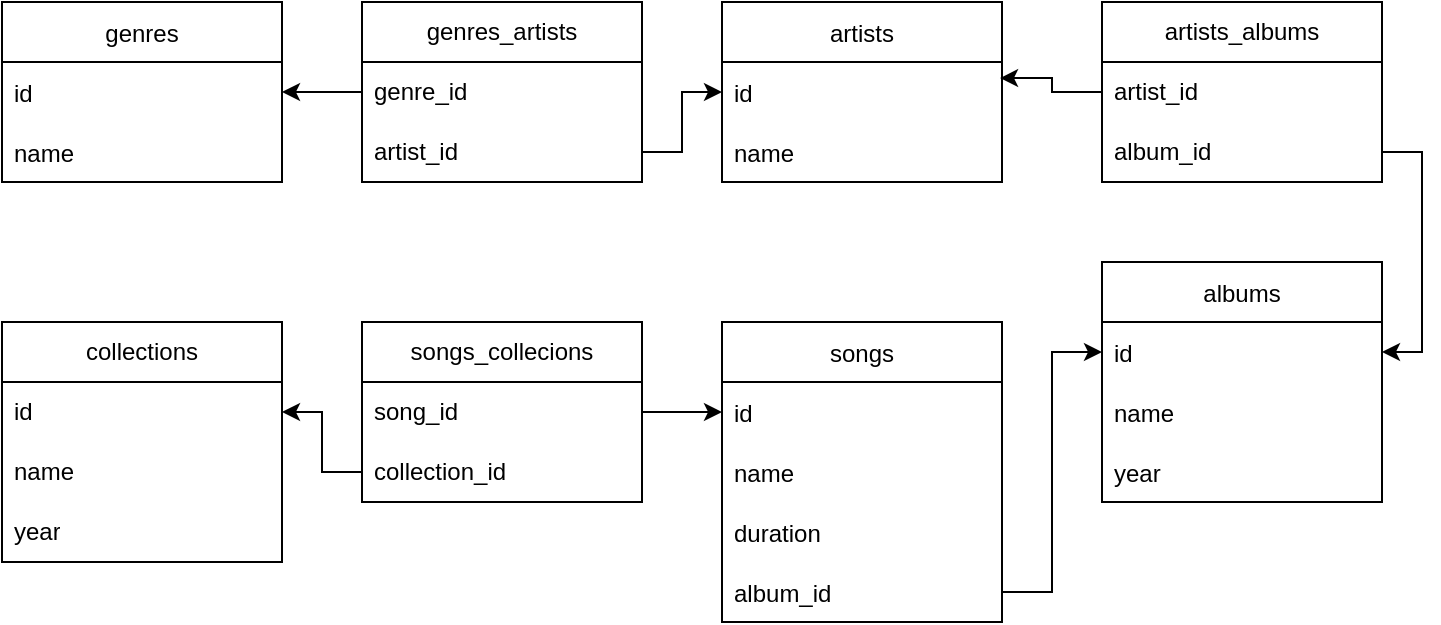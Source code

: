 <mxfile version="20.6.0" type="github">
  <diagram id="VMZdafUipZ0DyyVdhOcb" name="Страница 1">
    <mxGraphModel dx="864" dy="454" grid="1" gridSize="10" guides="1" tooltips="1" connect="1" arrows="1" fold="1" page="1" pageScale="1" pageWidth="827" pageHeight="1169" math="0" shadow="0">
      <root>
        <mxCell id="0" />
        <mxCell id="1" parent="0" />
        <mxCell id="gLHyWcDhg0KViLhQEVv9-2" value="genres" style="swimlane;fontStyle=0;childLayout=stackLayout;horizontal=1;startSize=30;horizontalStack=0;resizeParent=1;resizeParentMax=0;resizeLast=0;collapsible=1;marginBottom=0;" parent="1" vertex="1">
          <mxGeometry width="140" height="90" as="geometry" />
        </mxCell>
        <mxCell id="gLHyWcDhg0KViLhQEVv9-3" value="id" style="text;strokeColor=none;fillColor=none;align=left;verticalAlign=middle;spacingLeft=4;spacingRight=4;overflow=hidden;points=[[0,0.5],[1,0.5]];portConstraint=eastwest;rotatable=0;" parent="gLHyWcDhg0KViLhQEVv9-2" vertex="1">
          <mxGeometry y="30" width="140" height="30" as="geometry" />
        </mxCell>
        <mxCell id="gLHyWcDhg0KViLhQEVv9-4" value="name" style="text;strokeColor=none;fillColor=none;align=left;verticalAlign=middle;spacingLeft=4;spacingRight=4;overflow=hidden;points=[[0,0.5],[1,0.5]];portConstraint=eastwest;rotatable=0;" parent="gLHyWcDhg0KViLhQEVv9-2" vertex="1">
          <mxGeometry y="60" width="140" height="30" as="geometry" />
        </mxCell>
        <mxCell id="gLHyWcDhg0KViLhQEVv9-6" value="artists" style="swimlane;fontStyle=0;childLayout=stackLayout;horizontal=1;startSize=30;horizontalStack=0;resizeParent=1;resizeParentMax=0;resizeLast=0;collapsible=1;marginBottom=0;" parent="1" vertex="1">
          <mxGeometry x="360" width="140" height="90" as="geometry" />
        </mxCell>
        <mxCell id="gLHyWcDhg0KViLhQEVv9-7" value="id" style="text;strokeColor=none;fillColor=none;align=left;verticalAlign=middle;spacingLeft=4;spacingRight=4;overflow=hidden;points=[[0,0.5],[1,0.5]];portConstraint=eastwest;rotatable=0;" parent="gLHyWcDhg0KViLhQEVv9-6" vertex="1">
          <mxGeometry y="30" width="140" height="30" as="geometry" />
        </mxCell>
        <mxCell id="gLHyWcDhg0KViLhQEVv9-8" value="name" style="text;strokeColor=none;fillColor=none;align=left;verticalAlign=middle;spacingLeft=4;spacingRight=4;overflow=hidden;points=[[0,0.5],[1,0.5]];portConstraint=eastwest;rotatable=0;" parent="gLHyWcDhg0KViLhQEVv9-6" vertex="1">
          <mxGeometry y="60" width="140" height="30" as="geometry" />
        </mxCell>
        <mxCell id="gLHyWcDhg0KViLhQEVv9-11" value="albums" style="swimlane;fontStyle=0;childLayout=stackLayout;horizontal=1;startSize=30;horizontalStack=0;resizeParent=1;resizeParentMax=0;resizeLast=0;collapsible=1;marginBottom=0;" parent="1" vertex="1">
          <mxGeometry x="550" y="130" width="140" height="120" as="geometry" />
        </mxCell>
        <mxCell id="gLHyWcDhg0KViLhQEVv9-12" value="id" style="text;strokeColor=none;fillColor=none;align=left;verticalAlign=middle;spacingLeft=4;spacingRight=4;overflow=hidden;points=[[0,0.5],[1,0.5]];portConstraint=eastwest;rotatable=0;" parent="gLHyWcDhg0KViLhQEVv9-11" vertex="1">
          <mxGeometry y="30" width="140" height="30" as="geometry" />
        </mxCell>
        <mxCell id="gLHyWcDhg0KViLhQEVv9-13" value="name" style="text;strokeColor=none;fillColor=none;align=left;verticalAlign=middle;spacingLeft=4;spacingRight=4;overflow=hidden;points=[[0,0.5],[1,0.5]];portConstraint=eastwest;rotatable=0;" parent="gLHyWcDhg0KViLhQEVv9-11" vertex="1">
          <mxGeometry y="60" width="140" height="30" as="geometry" />
        </mxCell>
        <mxCell id="gLHyWcDhg0KViLhQEVv9-15" value="year" style="text;strokeColor=none;fillColor=none;align=left;verticalAlign=middle;spacingLeft=4;spacingRight=4;overflow=hidden;points=[[0,0.5],[1,0.5]];portConstraint=eastwest;rotatable=0;" parent="gLHyWcDhg0KViLhQEVv9-11" vertex="1">
          <mxGeometry y="90" width="140" height="30" as="geometry" />
        </mxCell>
        <mxCell id="gLHyWcDhg0KViLhQEVv9-16" value="songs" style="swimlane;fontStyle=0;childLayout=stackLayout;horizontal=1;startSize=30;horizontalStack=0;resizeParent=1;resizeParentMax=0;resizeLast=0;collapsible=1;marginBottom=0;" parent="1" vertex="1">
          <mxGeometry x="360" y="160" width="140" height="150" as="geometry" />
        </mxCell>
        <mxCell id="gLHyWcDhg0KViLhQEVv9-17" value="id" style="text;strokeColor=none;fillColor=none;align=left;verticalAlign=middle;spacingLeft=4;spacingRight=4;overflow=hidden;points=[[0,0.5],[1,0.5]];portConstraint=eastwest;rotatable=0;" parent="gLHyWcDhg0KViLhQEVv9-16" vertex="1">
          <mxGeometry y="30" width="140" height="30" as="geometry" />
        </mxCell>
        <mxCell id="gLHyWcDhg0KViLhQEVv9-18" value="name" style="text;strokeColor=none;fillColor=none;align=left;verticalAlign=middle;spacingLeft=4;spacingRight=4;overflow=hidden;points=[[0,0.5],[1,0.5]];portConstraint=eastwest;rotatable=0;" parent="gLHyWcDhg0KViLhQEVv9-16" vertex="1">
          <mxGeometry y="60" width="140" height="30" as="geometry" />
        </mxCell>
        <mxCell id="gLHyWcDhg0KViLhQEVv9-19" value="duration" style="text;strokeColor=none;fillColor=none;align=left;verticalAlign=middle;spacingLeft=4;spacingRight=4;overflow=hidden;points=[[0,0.5],[1,0.5]];portConstraint=eastwest;rotatable=0;" parent="gLHyWcDhg0KViLhQEVv9-16" vertex="1">
          <mxGeometry y="90" width="140" height="30" as="geometry" />
        </mxCell>
        <mxCell id="gLHyWcDhg0KViLhQEVv9-20" value="album_id" style="text;strokeColor=none;fillColor=none;align=left;verticalAlign=middle;spacingLeft=4;spacingRight=4;overflow=hidden;points=[[0,0.5],[1,0.5]];portConstraint=eastwest;rotatable=0;" parent="gLHyWcDhg0KViLhQEVv9-16" vertex="1">
          <mxGeometry y="120" width="140" height="30" as="geometry" />
        </mxCell>
        <mxCell id="gLHyWcDhg0KViLhQEVv9-21" style="edgeStyle=orthogonalEdgeStyle;rounded=0;orthogonalLoop=1;jettySize=auto;html=1;exitX=1;exitY=0.5;exitDx=0;exitDy=0;entryX=0;entryY=0.5;entryDx=0;entryDy=0;" parent="1" source="gLHyWcDhg0KViLhQEVv9-20" target="gLHyWcDhg0KViLhQEVv9-12" edge="1">
          <mxGeometry relative="1" as="geometry" />
        </mxCell>
        <mxCell id="gLHyWcDhg0KViLhQEVv9-22" style="edgeStyle=orthogonalEdgeStyle;rounded=0;orthogonalLoop=1;jettySize=auto;html=1;exitX=0;exitY=0.5;exitDx=0;exitDy=0;" parent="1" source="4AX-p-mkRIAtVJ3YEU1a-3" target="gLHyWcDhg0KViLhQEVv9-3" edge="1">
          <mxGeometry relative="1" as="geometry" />
        </mxCell>
        <mxCell id="gLHyWcDhg0KViLhQEVv9-23" style="edgeStyle=orthogonalEdgeStyle;rounded=0;orthogonalLoop=1;jettySize=auto;html=1;entryX=0.993;entryY=0.267;entryDx=0;entryDy=0;entryPerimeter=0;exitX=0;exitY=0.5;exitDx=0;exitDy=0;" parent="1" source="4AX-p-mkRIAtVJ3YEU1a-10" target="gLHyWcDhg0KViLhQEVv9-7" edge="1">
          <mxGeometry relative="1" as="geometry">
            <mxPoint x="600" y="130" as="sourcePoint" />
          </mxGeometry>
        </mxCell>
        <mxCell id="4AX-p-mkRIAtVJ3YEU1a-2" value="genres_artists" style="swimlane;fontStyle=0;childLayout=stackLayout;horizontal=1;startSize=30;horizontalStack=0;resizeParent=1;resizeParentMax=0;resizeLast=0;collapsible=1;marginBottom=0;whiteSpace=wrap;html=1;" parent="1" vertex="1">
          <mxGeometry x="180" width="140" height="90" as="geometry" />
        </mxCell>
        <mxCell id="4AX-p-mkRIAtVJ3YEU1a-3" value="genre_id" style="text;strokeColor=none;fillColor=none;align=left;verticalAlign=middle;spacingLeft=4;spacingRight=4;overflow=hidden;points=[[0,0.5],[1,0.5]];portConstraint=eastwest;rotatable=0;whiteSpace=wrap;html=1;" parent="4AX-p-mkRIAtVJ3YEU1a-2" vertex="1">
          <mxGeometry y="30" width="140" height="30" as="geometry" />
        </mxCell>
        <mxCell id="4AX-p-mkRIAtVJ3YEU1a-4" value="artist_id" style="text;strokeColor=none;fillColor=none;align=left;verticalAlign=middle;spacingLeft=4;spacingRight=4;overflow=hidden;points=[[0,0.5],[1,0.5]];portConstraint=eastwest;rotatable=0;whiteSpace=wrap;html=1;" parent="4AX-p-mkRIAtVJ3YEU1a-2" vertex="1">
          <mxGeometry y="60" width="140" height="30" as="geometry" />
        </mxCell>
        <mxCell id="4AX-p-mkRIAtVJ3YEU1a-7" style="edgeStyle=orthogonalEdgeStyle;rounded=0;orthogonalLoop=1;jettySize=auto;html=1;exitX=1;exitY=0.5;exitDx=0;exitDy=0;entryX=0;entryY=0.5;entryDx=0;entryDy=0;" parent="1" source="4AX-p-mkRIAtVJ3YEU1a-4" target="gLHyWcDhg0KViLhQEVv9-7" edge="1">
          <mxGeometry relative="1" as="geometry" />
        </mxCell>
        <mxCell id="4AX-p-mkRIAtVJ3YEU1a-9" value="artists_albums" style="swimlane;fontStyle=0;childLayout=stackLayout;horizontal=1;startSize=30;horizontalStack=0;resizeParent=1;resizeParentMax=0;resizeLast=0;collapsible=1;marginBottom=0;whiteSpace=wrap;html=1;" parent="1" vertex="1">
          <mxGeometry x="550" width="140" height="90" as="geometry" />
        </mxCell>
        <mxCell id="4AX-p-mkRIAtVJ3YEU1a-10" value="artist_id" style="text;strokeColor=none;fillColor=none;align=left;verticalAlign=middle;spacingLeft=4;spacingRight=4;overflow=hidden;points=[[0,0.5],[1,0.5]];portConstraint=eastwest;rotatable=0;whiteSpace=wrap;html=1;" parent="4AX-p-mkRIAtVJ3YEU1a-9" vertex="1">
          <mxGeometry y="30" width="140" height="30" as="geometry" />
        </mxCell>
        <mxCell id="4AX-p-mkRIAtVJ3YEU1a-11" value="album_id" style="text;strokeColor=none;fillColor=none;align=left;verticalAlign=middle;spacingLeft=4;spacingRight=4;overflow=hidden;points=[[0,0.5],[1,0.5]];portConstraint=eastwest;rotatable=0;whiteSpace=wrap;html=1;" parent="4AX-p-mkRIAtVJ3YEU1a-9" vertex="1">
          <mxGeometry y="60" width="140" height="30" as="geometry" />
        </mxCell>
        <mxCell id="4AX-p-mkRIAtVJ3YEU1a-13" style="edgeStyle=orthogonalEdgeStyle;rounded=0;orthogonalLoop=1;jettySize=auto;html=1;exitX=1;exitY=0.5;exitDx=0;exitDy=0;entryX=1;entryY=0.5;entryDx=0;entryDy=0;" parent="1" source="4AX-p-mkRIAtVJ3YEU1a-11" target="gLHyWcDhg0KViLhQEVv9-12" edge="1">
          <mxGeometry relative="1" as="geometry" />
        </mxCell>
        <mxCell id="4AX-p-mkRIAtVJ3YEU1a-15" value="collections" style="swimlane;fontStyle=0;childLayout=stackLayout;horizontal=1;startSize=30;horizontalStack=0;resizeParent=1;resizeParentMax=0;resizeLast=0;collapsible=1;marginBottom=0;whiteSpace=wrap;html=1;" parent="1" vertex="1">
          <mxGeometry y="160" width="140" height="120" as="geometry" />
        </mxCell>
        <mxCell id="4AX-p-mkRIAtVJ3YEU1a-16" value="id" style="text;strokeColor=none;fillColor=none;align=left;verticalAlign=middle;spacingLeft=4;spacingRight=4;overflow=hidden;points=[[0,0.5],[1,0.5]];portConstraint=eastwest;rotatable=0;whiteSpace=wrap;html=1;" parent="4AX-p-mkRIAtVJ3YEU1a-15" vertex="1">
          <mxGeometry y="30" width="140" height="30" as="geometry" />
        </mxCell>
        <mxCell id="4AX-p-mkRIAtVJ3YEU1a-17" value="name" style="text;strokeColor=none;fillColor=none;align=left;verticalAlign=middle;spacingLeft=4;spacingRight=4;overflow=hidden;points=[[0,0.5],[1,0.5]];portConstraint=eastwest;rotatable=0;whiteSpace=wrap;html=1;" parent="4AX-p-mkRIAtVJ3YEU1a-15" vertex="1">
          <mxGeometry y="60" width="140" height="30" as="geometry" />
        </mxCell>
        <mxCell id="4AX-p-mkRIAtVJ3YEU1a-18" value="year" style="text;strokeColor=none;fillColor=none;align=left;verticalAlign=middle;spacingLeft=4;spacingRight=4;overflow=hidden;points=[[0,0.5],[1,0.5]];portConstraint=eastwest;rotatable=0;whiteSpace=wrap;html=1;" parent="4AX-p-mkRIAtVJ3YEU1a-15" vertex="1">
          <mxGeometry y="90" width="140" height="30" as="geometry" />
        </mxCell>
        <mxCell id="4AX-p-mkRIAtVJ3YEU1a-19" value="songs_collecions" style="swimlane;fontStyle=0;childLayout=stackLayout;horizontal=1;startSize=30;horizontalStack=0;resizeParent=1;resizeParentMax=0;resizeLast=0;collapsible=1;marginBottom=0;whiteSpace=wrap;html=1;" parent="1" vertex="1">
          <mxGeometry x="180" y="160" width="140" height="90" as="geometry" />
        </mxCell>
        <mxCell id="4AX-p-mkRIAtVJ3YEU1a-20" value="song_id" style="text;strokeColor=none;fillColor=none;align=left;verticalAlign=middle;spacingLeft=4;spacingRight=4;overflow=hidden;points=[[0,0.5],[1,0.5]];portConstraint=eastwest;rotatable=0;whiteSpace=wrap;html=1;" parent="4AX-p-mkRIAtVJ3YEU1a-19" vertex="1">
          <mxGeometry y="30" width="140" height="30" as="geometry" />
        </mxCell>
        <mxCell id="4AX-p-mkRIAtVJ3YEU1a-21" value="collection_id" style="text;strokeColor=none;fillColor=none;align=left;verticalAlign=middle;spacingLeft=4;spacingRight=4;overflow=hidden;points=[[0,0.5],[1,0.5]];portConstraint=eastwest;rotatable=0;whiteSpace=wrap;html=1;" parent="4AX-p-mkRIAtVJ3YEU1a-19" vertex="1">
          <mxGeometry y="60" width="140" height="30" as="geometry" />
        </mxCell>
        <mxCell id="4AX-p-mkRIAtVJ3YEU1a-23" style="edgeStyle=orthogonalEdgeStyle;rounded=0;orthogonalLoop=1;jettySize=auto;html=1;exitX=0;exitY=0.5;exitDx=0;exitDy=0;entryX=1;entryY=0.5;entryDx=0;entryDy=0;" parent="1" source="4AX-p-mkRIAtVJ3YEU1a-21" target="4AX-p-mkRIAtVJ3YEU1a-16" edge="1">
          <mxGeometry relative="1" as="geometry" />
        </mxCell>
        <mxCell id="4AX-p-mkRIAtVJ3YEU1a-24" style="edgeStyle=orthogonalEdgeStyle;rounded=0;orthogonalLoop=1;jettySize=auto;html=1;exitX=1;exitY=0.5;exitDx=0;exitDy=0;entryX=0;entryY=0.5;entryDx=0;entryDy=0;" parent="1" source="4AX-p-mkRIAtVJ3YEU1a-20" target="gLHyWcDhg0KViLhQEVv9-17" edge="1">
          <mxGeometry relative="1" as="geometry" />
        </mxCell>
      </root>
    </mxGraphModel>
  </diagram>
</mxfile>
